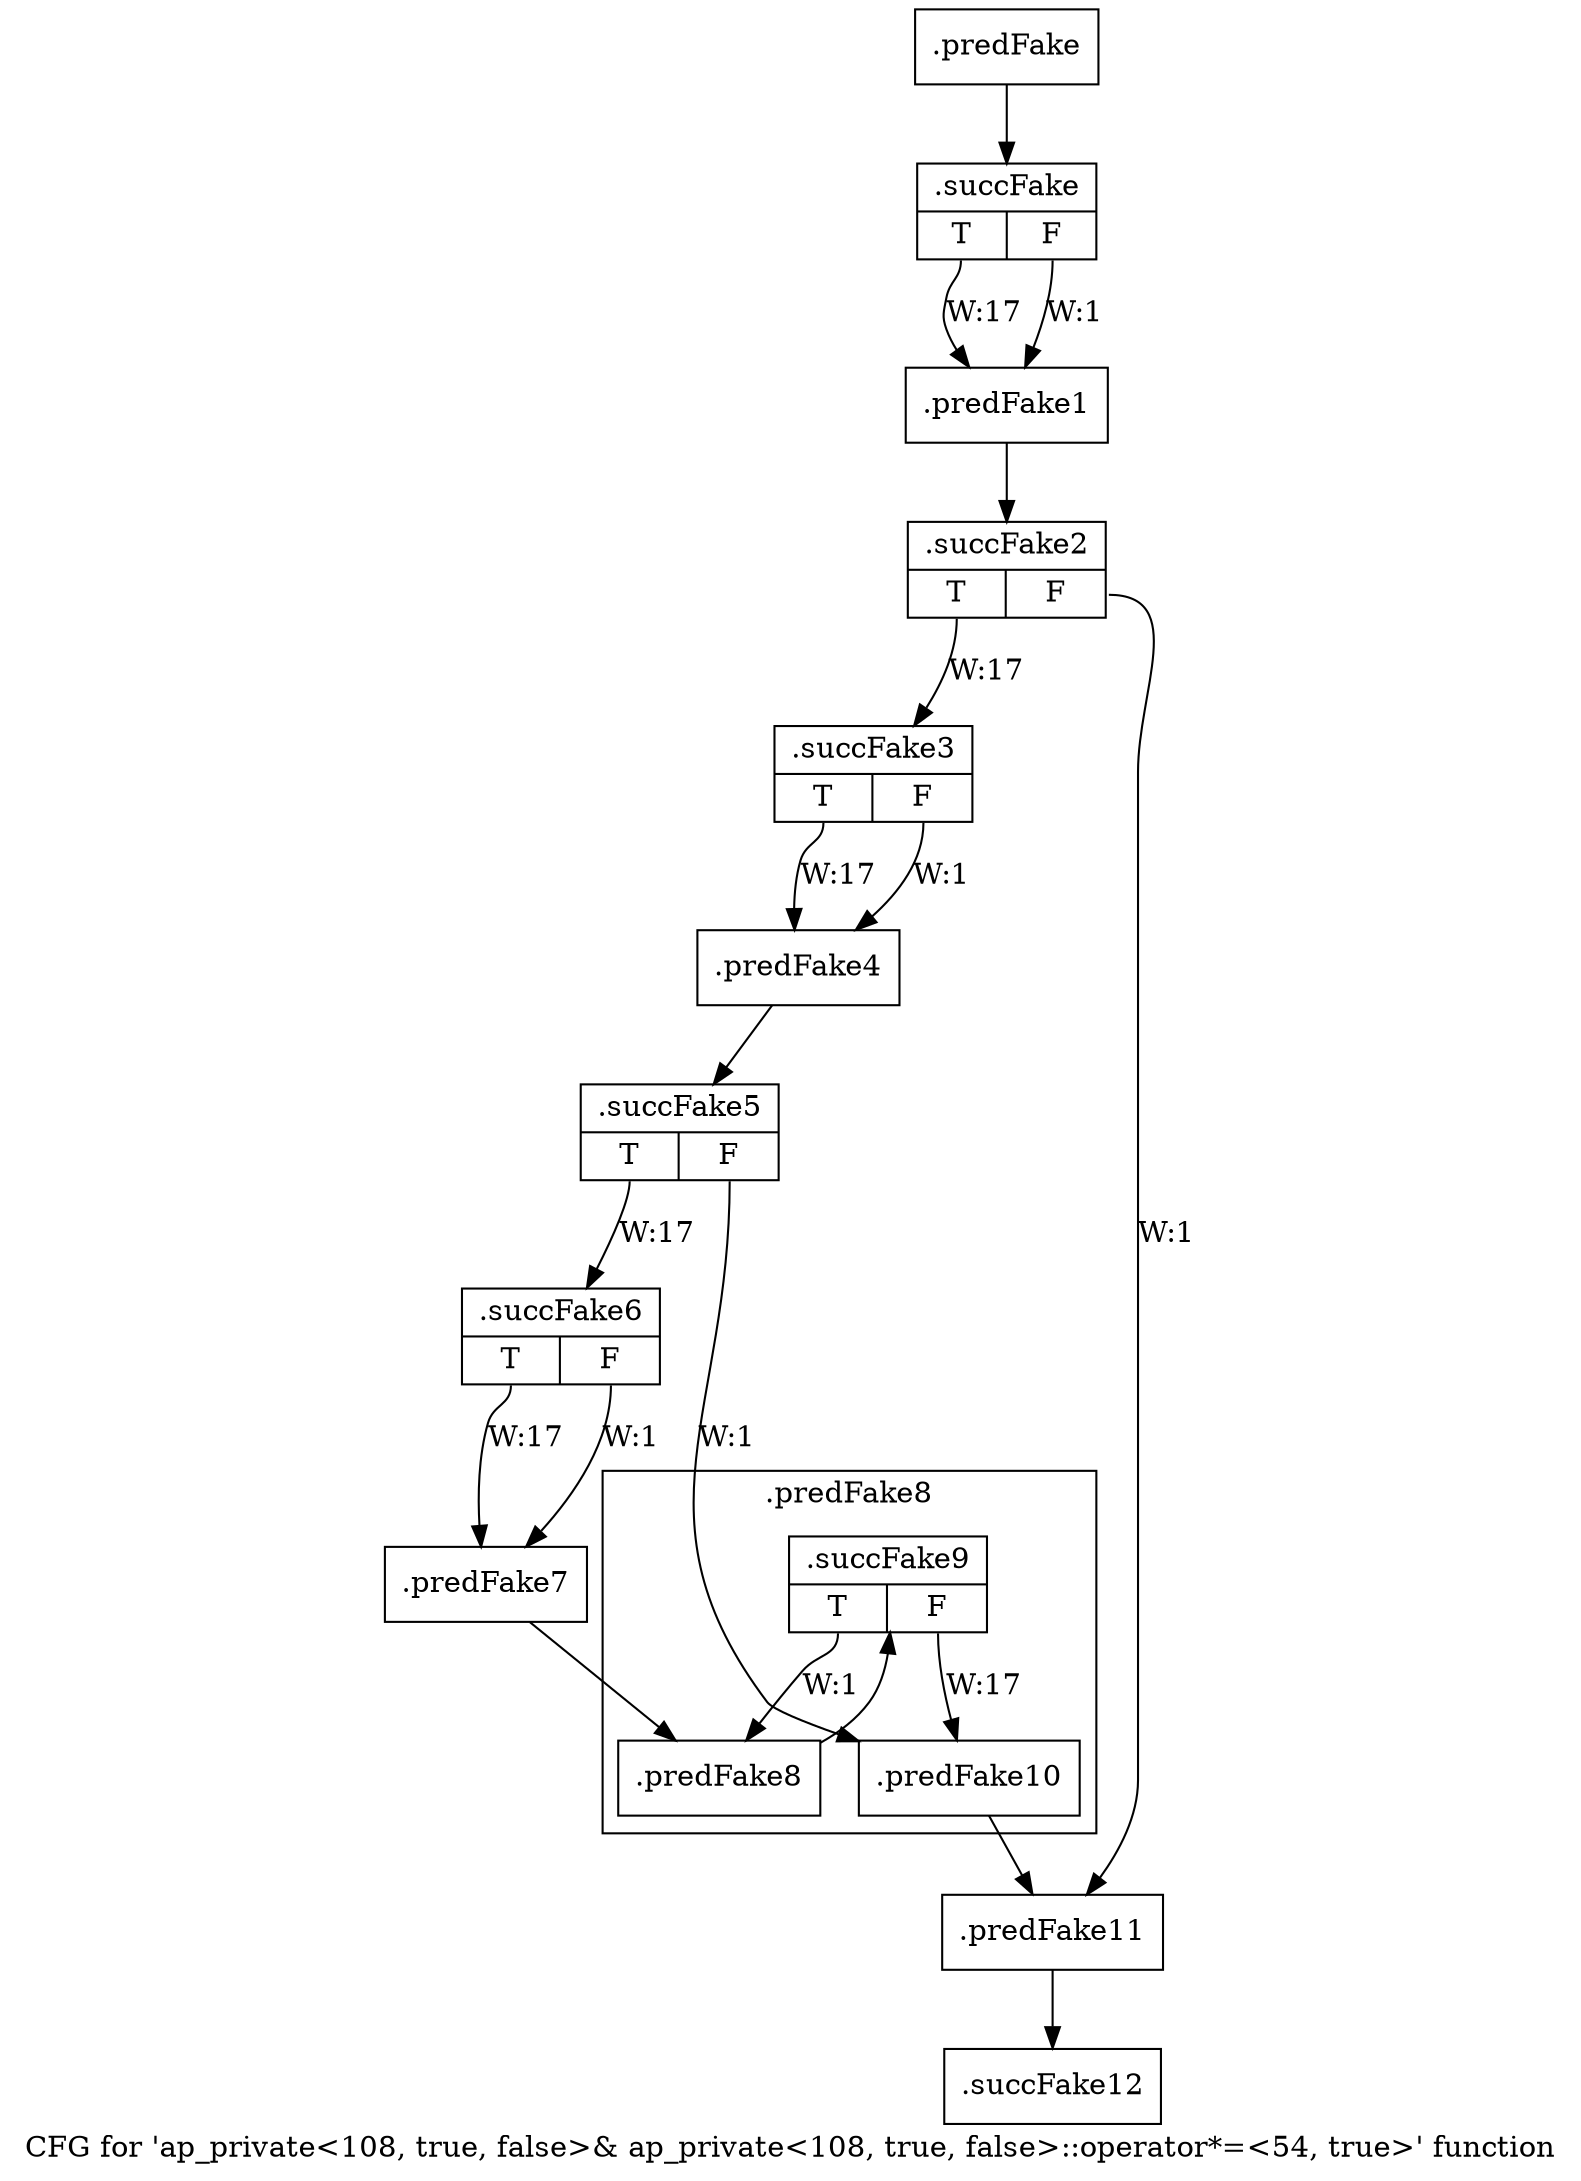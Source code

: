 digraph "CFG for 'ap_private\<108, true, false\>& ap_private\<108, true, false\>::operator*=\<54, true\>' function" {
	label="CFG for 'ap_private\<108, true, false\>& ap_private\<108, true, false\>::operator*=\<54, true\>' function";

	Node0x5b6bb80 [shape=record,filename="",linenumber="",label="{.predFake}"];
	Node0x5b6bb80 -> Node0x6126b50[ callList="" memoryops="" filename="/mnt/xilinx/Vitis_HLS/2021.2/include/etc/ap_private.h" execusionnum="16"];
	Node0x6126b50 [shape=record,filename="/mnt/xilinx/Vitis_HLS/2021.2/include/etc/ap_private.h",linenumber="3908",label="{.succFake|{<s0>T|<s1>F}}"];
	Node0x6126b50:s0 -> Node0x5b6d900[label="W:17" callList="" memoryops="" filename="/mnt/xilinx/Vitis_HLS/2021.2/include/etc/ap_private.h" execusionnum="16"];
	Node0x6126b50:s1 -> Node0x5b6d900[label="W:1" callList="" memoryops="" filename="/mnt/xilinx/Vitis_HLS/2021.2/include/etc/ap_private.h" execusionnum="0"];
	Node0x5b6d900 [shape=record,filename="/mnt/xilinx/Vitis_HLS/2021.2/include/etc/ap_private.h",linenumber="3908",label="{.predFake1}"];
	Node0x5b6d900 -> Node0x61206d0[ callList="" memoryops="" filename="/mnt/xilinx/Vitis_HLS/2021.2/include/etc/ap_private.h" execusionnum="16"];
	Node0x61206d0 [shape=record,filename="/mnt/xilinx/Vitis_HLS/2021.2/include/etc/ap_private.h",linenumber="3909",label="{.succFake2|{<s0>T|<s1>F}}"];
	Node0x61206d0:s0 -> Node0x6120780[label="W:17" callList="" memoryops="" filename="/mnt/xilinx/Vitis_HLS/2021.2/include/etc/ap_private.h" execusionnum="16"];
	Node0x61206d0:s1 -> Node0x5b6de00[label="W:1" callList="" memoryops="" filename="/mnt/xilinx/Vitis_HLS/2021.2/include/etc/ap_private.h" execusionnum="0"];
	Node0x6120780 [shape=record,filename="/mnt/xilinx/Vitis_HLS/2021.2/include/etc/ap_private.h",linenumber="3917",label="{.succFake3|{<s0>T|<s1>F}}"];
	Node0x6120780:s0 -> Node0x5b6da90[label="W:17" callList="" memoryops="" filename="/mnt/xilinx/Vitis_HLS/2021.2/include/etc/ap_private.h" execusionnum="16"];
	Node0x6120780:s1 -> Node0x5b6da90[label="W:1" callList="" memoryops="" filename="/mnt/xilinx/Vitis_HLS/2021.2/include/etc/ap_private.h" execusionnum="0"];
	Node0x5b6da90 [shape=record,filename="/mnt/xilinx/Vitis_HLS/2021.2/include/etc/ap_private.h",linenumber="3917",label="{.predFake4}"];
	Node0x5b6da90 -> Node0x6120970[ callList="" memoryops="" filename="/mnt/xilinx/Vitis_HLS/2021.2/include/etc/ap_private.h" execusionnum="16"];
	Node0x6120970 [shape=record,filename="/mnt/xilinx/Vitis_HLS/2021.2/include/etc/ap_private.h",linenumber="3918",label="{.succFake5|{<s0>T|<s1>F}}"];
	Node0x6120970:s0 -> Node0x6120a20[label="W:17" callList="" memoryops="" filename="/mnt/xilinx/Vitis_HLS/2021.2/include/etc/ap_private.h" execusionnum="16"];
	Node0x6120970:s1 -> Node0x5b6ddb0[label="W:1" callList="" memoryops="" filename="/mnt/xilinx/Vitis_HLS/2021.2/include/etc/ap_private.h" execusionnum="0"];
	Node0x6120a20 [shape=record,filename="/mnt/xilinx/Vitis_HLS/2021.2/include/etc/ap_private.h",linenumber="3934",label="{.succFake6|{<s0>T|<s1>F}}"];
	Node0x6120a20:s0 -> Node0x5b6dc20[label="W:17" callList="" memoryops="" filename="/mnt/xilinx/Vitis_HLS/2021.2/include/etc/ap_private.h" execusionnum="16"];
	Node0x6120a20:s1 -> Node0x5b6dc20[label="W:1" callList="" memoryops="" filename="/mnt/xilinx/Vitis_HLS/2021.2/include/etc/ap_private.h" execusionnum="0"];
	Node0x5b6dc20 [shape=record,filename="/mnt/xilinx/Vitis_HLS/2021.2/include/etc/ap_private.h",linenumber="3934",label="{.predFake7}"];
	Node0x5b6dc20 -> Node0x5b6dc70[ callList="" memoryops="" filename="/mnt/xilinx/Vitis_HLS/2021.2/include/etc/ap_private.h" execusionnum="16"];
	Node0x5b6ddb0 [shape=record,filename="/mnt/xilinx/Vitis_HLS/2021.2/include/etc/ap_private.h",linenumber="3944",label="{.predFake10}"];
	Node0x5b6ddb0 -> Node0x5b6de00[ callList="" memoryops="" filename="/mnt/xilinx/Vitis_HLS/2021.2/include/etc/ap_private.h" execusionnum="16"];
	Node0x5b6de00 [shape=record,filename="/mnt/xilinx/Vitis_HLS/2021.2/include/etc/ap_private.h",linenumber="3944",label="{.predFake11}"];
	Node0x5b6de00 -> Node0x6120da0[ callList="" memoryops="" filename="/mnt/xilinx/Vitis_HLS/2021.2/include/etc/ap_private.h" execusionnum="0"];
	Node0x6120da0 [shape=record,filename="/mnt/xilinx/Vitis_HLS/2021.2/include/etc/ap_private.h",linenumber="3944",label="{.succFake12}"];
subgraph cluster_0 {
	label=".predFake8";
	tripcount="0";
	invocationtime="-1";

	Node0x5b6dc70 [shape=record,filename="/mnt/xilinx/Vitis_HLS/2021.2/include/etc/ap_private.h",linenumber="3939",label="{.predFake8}"];
	Node0x5b6dc70 -> Node0x6120cf0[ callList="" memoryops="" filename="/mnt/xilinx/Vitis_HLS/2021.2/include/etc/ap_private.h" execusionnum="16"];
	Node0x6120cf0 [shape=record,filename="/mnt/xilinx/Vitis_HLS/2021.2/include/etc/ap_private.h",linenumber="3939",label="{.succFake9|{<s0>T|<s1>F}}"];
	Node0x6120cf0:s0 -> Node0x5b6dc70[label="W:1" callList="" memoryops="" filename="/mnt/xilinx/Vitis_HLS/2021.2/include/etc/ap_private.h" execusionnum="0"];
	Node0x6120cf0:s1 -> Node0x5b6ddb0[label="W:17" callList="" memoryops="" filename="/mnt/xilinx/Vitis_HLS/2021.2/include/etc/ap_private.h" execusionnum="16"];
}
}
